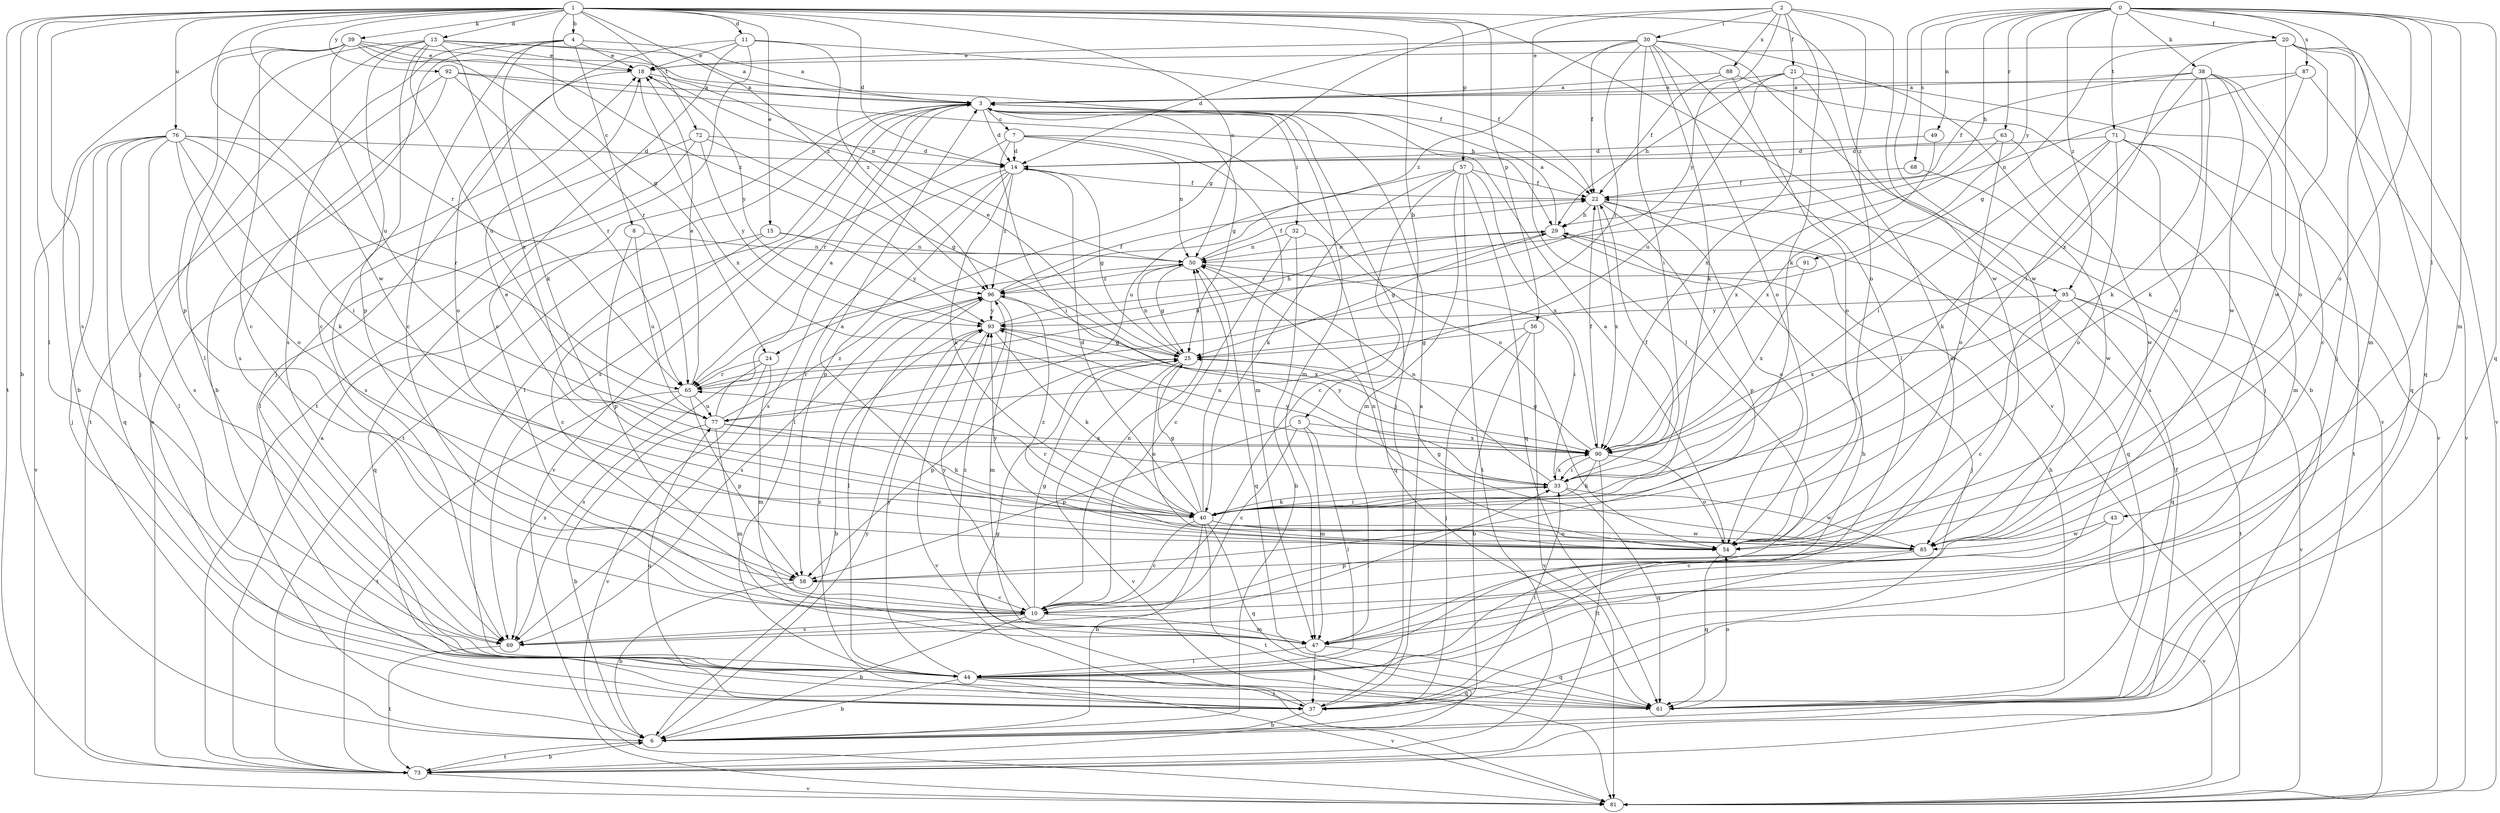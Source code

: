strict digraph  {
0;
1;
2;
3;
4;
5;
6;
7;
8;
10;
11;
13;
14;
15;
18;
20;
21;
22;
24;
25;
29;
30;
32;
33;
37;
38;
39;
40;
43;
44;
47;
49;
50;
54;
56;
57;
58;
61;
63;
65;
68;
69;
71;
72;
73;
76;
77;
81;
85;
87;
88;
90;
91;
92;
93;
95;
96;
0 -> 20  [label=f];
0 -> 29  [label=h];
0 -> 37  [label=j];
0 -> 38  [label=k];
0 -> 43  [label=l];
0 -> 47  [label=m];
0 -> 49  [label=n];
0 -> 54  [label=o];
0 -> 61  [label=q];
0 -> 63  [label=r];
0 -> 68  [label=s];
0 -> 71  [label=t];
0 -> 85  [label=w];
0 -> 87  [label=x];
0 -> 91  [label=y];
0 -> 95  [label=z];
1 -> 4  [label=b];
1 -> 5  [label=b];
1 -> 6  [label=b];
1 -> 11  [label=d];
1 -> 13  [label=d];
1 -> 14  [label=d];
1 -> 15  [label=e];
1 -> 24  [label=g];
1 -> 39  [label=k];
1 -> 44  [label=l];
1 -> 50  [label=n];
1 -> 56  [label=p];
1 -> 57  [label=p];
1 -> 65  [label=r];
1 -> 69  [label=s];
1 -> 72  [label=t];
1 -> 73  [label=t];
1 -> 76  [label=u];
1 -> 81  [label=v];
1 -> 85  [label=w];
1 -> 92  [label=y];
1 -> 95  [label=z];
1 -> 96  [label=z];
2 -> 21  [label=f];
2 -> 24  [label=g];
2 -> 30  [label=i];
2 -> 40  [label=k];
2 -> 44  [label=l];
2 -> 54  [label=o];
2 -> 85  [label=w];
2 -> 88  [label=x];
2 -> 93  [label=y];
3 -> 7  [label=c];
3 -> 14  [label=d];
3 -> 25  [label=g];
3 -> 32  [label=i];
3 -> 37  [label=j];
3 -> 44  [label=l];
3 -> 47  [label=m];
3 -> 65  [label=r];
3 -> 69  [label=s];
3 -> 73  [label=t];
4 -> 3  [label=a];
4 -> 6  [label=b];
4 -> 8  [label=c];
4 -> 10  [label=c];
4 -> 18  [label=e];
4 -> 40  [label=k];
4 -> 69  [label=s];
5 -> 10  [label=c];
5 -> 44  [label=l];
5 -> 47  [label=m];
5 -> 58  [label=p];
5 -> 90  [label=x];
6 -> 22  [label=f];
6 -> 73  [label=t];
6 -> 93  [label=y];
7 -> 14  [label=d];
7 -> 33  [label=i];
7 -> 47  [label=m];
7 -> 50  [label=n];
7 -> 54  [label=o];
7 -> 81  [label=v];
8 -> 50  [label=n];
8 -> 58  [label=p];
8 -> 77  [label=u];
10 -> 6  [label=b];
10 -> 25  [label=g];
10 -> 47  [label=m];
10 -> 50  [label=n];
10 -> 69  [label=s];
10 -> 93  [label=y];
11 -> 10  [label=c];
11 -> 18  [label=e];
11 -> 22  [label=f];
11 -> 37  [label=j];
11 -> 73  [label=t];
11 -> 96  [label=z];
13 -> 3  [label=a];
13 -> 10  [label=c];
13 -> 18  [label=e];
13 -> 37  [label=j];
13 -> 44  [label=l];
13 -> 50  [label=n];
13 -> 58  [label=p];
13 -> 77  [label=u];
13 -> 90  [label=x];
14 -> 22  [label=f];
14 -> 25  [label=g];
14 -> 40  [label=k];
14 -> 44  [label=l];
14 -> 58  [label=p];
14 -> 69  [label=s];
14 -> 96  [label=z];
15 -> 10  [label=c];
15 -> 50  [label=n];
15 -> 61  [label=q];
15 -> 93  [label=y];
18 -> 3  [label=a];
18 -> 54  [label=o];
18 -> 90  [label=x];
18 -> 93  [label=y];
20 -> 18  [label=e];
20 -> 25  [label=g];
20 -> 47  [label=m];
20 -> 54  [label=o];
20 -> 61  [label=q];
20 -> 81  [label=v];
20 -> 85  [label=w];
20 -> 90  [label=x];
21 -> 3  [label=a];
21 -> 29  [label=h];
21 -> 47  [label=m];
21 -> 77  [label=u];
21 -> 81  [label=v];
21 -> 90  [label=x];
22 -> 29  [label=h];
22 -> 54  [label=o];
22 -> 58  [label=p];
22 -> 61  [label=q];
22 -> 90  [label=x];
24 -> 47  [label=m];
24 -> 65  [label=r];
24 -> 69  [label=s];
24 -> 81  [label=v];
25 -> 18  [label=e];
25 -> 50  [label=n];
25 -> 54  [label=o];
25 -> 58  [label=p];
25 -> 65  [label=r];
25 -> 81  [label=v];
29 -> 3  [label=a];
29 -> 25  [label=g];
29 -> 37  [label=j];
29 -> 50  [label=n];
30 -> 6  [label=b];
30 -> 14  [label=d];
30 -> 18  [label=e];
30 -> 22  [label=f];
30 -> 33  [label=i];
30 -> 40  [label=k];
30 -> 44  [label=l];
30 -> 54  [label=o];
30 -> 65  [label=r];
30 -> 81  [label=v];
30 -> 96  [label=z];
32 -> 6  [label=b];
32 -> 10  [label=c];
32 -> 50  [label=n];
32 -> 61  [label=q];
33 -> 22  [label=f];
33 -> 40  [label=k];
33 -> 50  [label=n];
33 -> 61  [label=q];
33 -> 85  [label=w];
33 -> 90  [label=x];
33 -> 93  [label=y];
37 -> 3  [label=a];
37 -> 6  [label=b];
37 -> 25  [label=g];
37 -> 33  [label=i];
37 -> 77  [label=u];
37 -> 96  [label=z];
38 -> 3  [label=a];
38 -> 10  [label=c];
38 -> 22  [label=f];
38 -> 33  [label=i];
38 -> 40  [label=k];
38 -> 54  [label=o];
38 -> 61  [label=q];
38 -> 85  [label=w];
39 -> 6  [label=b];
39 -> 10  [label=c];
39 -> 18  [label=e];
39 -> 22  [label=f];
39 -> 58  [label=p];
39 -> 65  [label=r];
39 -> 77  [label=u];
39 -> 96  [label=z];
40 -> 6  [label=b];
40 -> 10  [label=c];
40 -> 14  [label=d];
40 -> 18  [label=e];
40 -> 25  [label=g];
40 -> 33  [label=i];
40 -> 50  [label=n];
40 -> 54  [label=o];
40 -> 61  [label=q];
40 -> 65  [label=r];
40 -> 73  [label=t];
40 -> 85  [label=w];
43 -> 10  [label=c];
43 -> 81  [label=v];
43 -> 85  [label=w];
44 -> 6  [label=b];
44 -> 29  [label=h];
44 -> 37  [label=j];
44 -> 61  [label=q];
44 -> 81  [label=v];
44 -> 93  [label=y];
47 -> 37  [label=j];
47 -> 44  [label=l];
47 -> 61  [label=q];
47 -> 96  [label=z];
49 -> 14  [label=d];
49 -> 90  [label=x];
50 -> 22  [label=f];
50 -> 25  [label=g];
50 -> 33  [label=i];
50 -> 61  [label=q];
50 -> 65  [label=r];
50 -> 96  [label=z];
54 -> 3  [label=a];
54 -> 50  [label=n];
54 -> 61  [label=q];
54 -> 93  [label=y];
54 -> 96  [label=z];
56 -> 6  [label=b];
56 -> 25  [label=g];
56 -> 37  [label=j];
56 -> 81  [label=v];
57 -> 10  [label=c];
57 -> 22  [label=f];
57 -> 40  [label=k];
57 -> 47  [label=m];
57 -> 61  [label=q];
57 -> 73  [label=t];
57 -> 77  [label=u];
57 -> 90  [label=x];
58 -> 6  [label=b];
58 -> 10  [label=c];
61 -> 29  [label=h];
61 -> 54  [label=o];
63 -> 14  [label=d];
63 -> 54  [label=o];
63 -> 85  [label=w];
63 -> 90  [label=x];
65 -> 18  [label=e];
65 -> 29  [label=h];
65 -> 58  [label=p];
65 -> 69  [label=s];
65 -> 73  [label=t];
65 -> 77  [label=u];
68 -> 22  [label=f];
68 -> 85  [label=w];
69 -> 33  [label=i];
69 -> 73  [label=t];
71 -> 14  [label=d];
71 -> 33  [label=i];
71 -> 40  [label=k];
71 -> 47  [label=m];
71 -> 54  [label=o];
71 -> 69  [label=s];
71 -> 73  [label=t];
72 -> 14  [label=d];
72 -> 25  [label=g];
72 -> 44  [label=l];
72 -> 69  [label=s];
72 -> 93  [label=y];
73 -> 3  [label=a];
73 -> 6  [label=b];
73 -> 18  [label=e];
73 -> 81  [label=v];
76 -> 14  [label=d];
76 -> 33  [label=i];
76 -> 37  [label=j];
76 -> 40  [label=k];
76 -> 44  [label=l];
76 -> 54  [label=o];
76 -> 61  [label=q];
76 -> 65  [label=r];
76 -> 69  [label=s];
76 -> 81  [label=v];
77 -> 3  [label=a];
77 -> 6  [label=b];
77 -> 40  [label=k];
77 -> 47  [label=m];
77 -> 90  [label=x];
77 -> 96  [label=z];
85 -> 3  [label=a];
85 -> 25  [label=g];
85 -> 44  [label=l];
85 -> 58  [label=p];
87 -> 3  [label=a];
87 -> 40  [label=k];
87 -> 50  [label=n];
87 -> 81  [label=v];
88 -> 3  [label=a];
88 -> 22  [label=f];
88 -> 37  [label=j];
88 -> 54  [label=o];
90 -> 22  [label=f];
90 -> 25  [label=g];
90 -> 33  [label=i];
90 -> 40  [label=k];
90 -> 54  [label=o];
90 -> 73  [label=t];
90 -> 93  [label=y];
91 -> 90  [label=x];
91 -> 96  [label=z];
92 -> 3  [label=a];
92 -> 29  [label=h];
92 -> 65  [label=r];
92 -> 69  [label=s];
92 -> 73  [label=t];
93 -> 6  [label=b];
93 -> 25  [label=g];
93 -> 29  [label=h];
93 -> 40  [label=k];
93 -> 81  [label=v];
95 -> 10  [label=c];
95 -> 61  [label=q];
95 -> 73  [label=t];
95 -> 81  [label=v];
95 -> 90  [label=x];
95 -> 93  [label=y];
96 -> 22  [label=f];
96 -> 44  [label=l];
96 -> 47  [label=m];
96 -> 69  [label=s];
96 -> 90  [label=x];
96 -> 93  [label=y];
}
